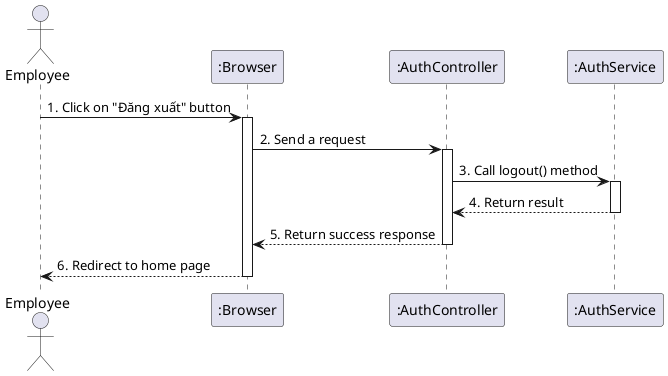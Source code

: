 @startuml

actor Employee as user

participant ":Browser" as a
participant ":AuthController" as b
participant ":AuthService" as c

user -> a++: 1. Click on "Đăng xuất" button
a -> b++: 2. Send a request
b -> c++: 3. Call logout() method
c --> b--: 4. Return result
b --> a--: 5. Return success response
a --> user--: 6. Redirect to home page
@enduml